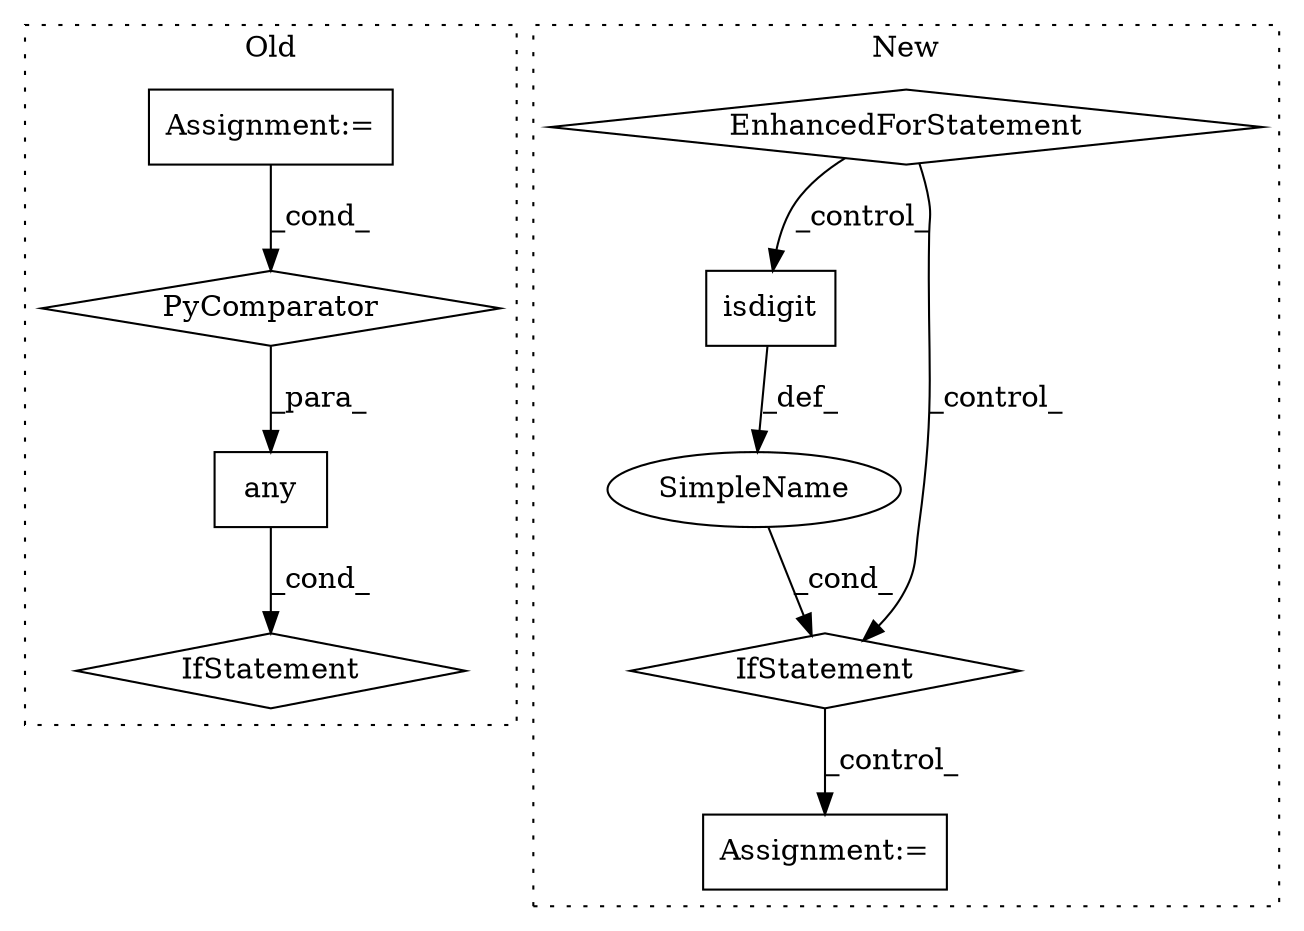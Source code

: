digraph G {
subgraph cluster0 {
1 [label="PyComparator" a="113" s="4342" l="41" shape="diamond"];
4 [label="Assignment:=" a="7" s="4342" l="41" shape="box"];
7 [label="IfStatement" a="25" s="4228,4386" l="4,2" shape="diamond"];
9 [label="any" a="32" s="4232,4391" l="17,-5" shape="box"];
label = "Old";
style="dotted";
}
subgraph cluster1 {
2 [label="isdigit" a="32" s="4455" l="9" shape="box"];
3 [label="IfStatement" a="25" s="4412,4464" l="4,2" shape="diamond"];
5 [label="Assignment:=" a="7" s="4482" l="1" shape="box"];
6 [label="SimpleName" a="42" s="" l="" shape="ellipse"];
8 [label="EnhancedForStatement" a="70" s="4095,4209" l="53,2" shape="diamond"];
label = "New";
style="dotted";
}
1 -> 9 [label="_para_"];
2 -> 6 [label="_def_"];
3 -> 5 [label="_control_"];
4 -> 1 [label="_cond_"];
6 -> 3 [label="_cond_"];
8 -> 2 [label="_control_"];
8 -> 3 [label="_control_"];
9 -> 7 [label="_cond_"];
}